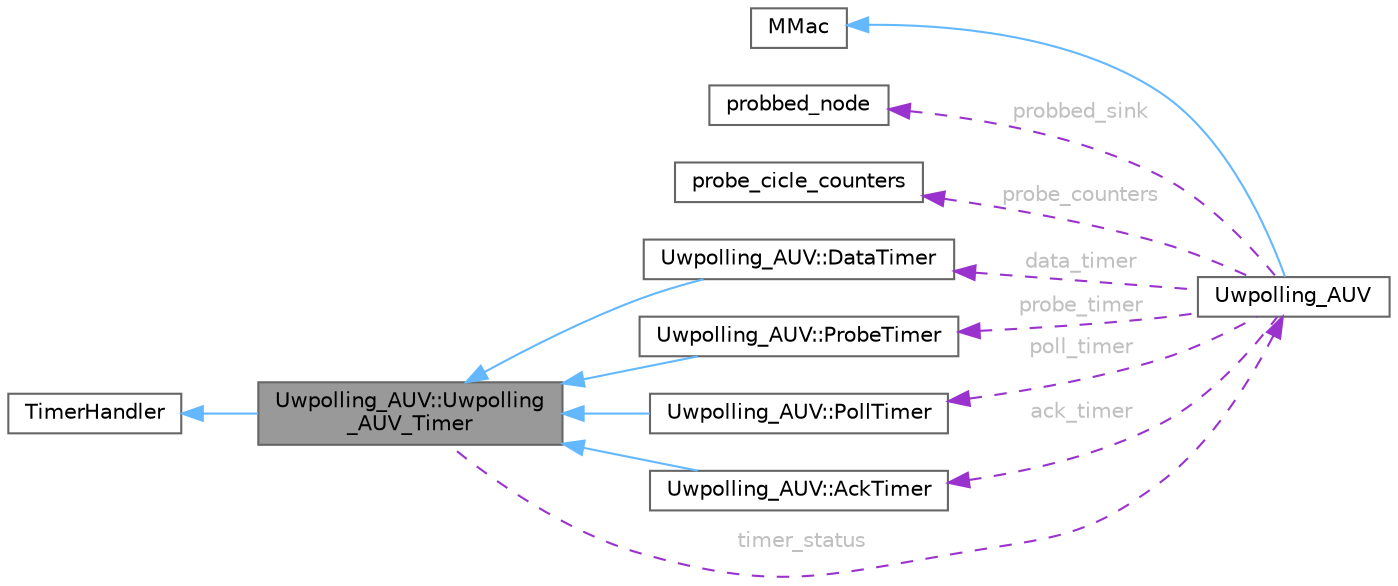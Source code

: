 digraph "Uwpolling_AUV::Uwpolling_AUV_Timer"
{
 // LATEX_PDF_SIZE
  bgcolor="transparent";
  edge [fontname=Helvetica,fontsize=10,labelfontname=Helvetica,labelfontsize=10];
  node [fontname=Helvetica,fontsize=10,shape=box,height=0.2,width=0.4];
  rankdir="LR";
  Node1 [id="Node000001",label="Uwpolling_AUV::Uwpolling\l_AUV_Timer",height=0.2,width=0.4,color="gray40", fillcolor="grey60", style="filled", fontcolor="black",tooltip="Class that describes the timer in the AUV."];
  Node2 -> Node1 [id="edge1_Node000001_Node000002",dir="back",color="steelblue1",style="solid",tooltip=" "];
  Node2 [id="Node000002",label="TimerHandler",height=0.2,width=0.4,color="gray40", fillcolor="white", style="filled",tooltip=" "];
  Node3 -> Node1 [id="edge2_Node000001_Node000003",dir="back",color="darkorchid3",style="dashed",tooltip=" ",label=" timer_status",fontcolor="grey" ];
  Node3 [id="Node000003",label="Uwpolling_AUV",height=0.2,width=0.4,color="gray40", fillcolor="white", style="filled",URL="$classUwpolling__AUV.html",tooltip="Class used to represent the UWPOLLING MAC layer of the AUV."];
  Node4 -> Node3 [id="edge3_Node000003_Node000004",dir="back",color="steelblue1",style="solid",tooltip=" "];
  Node4 [id="Node000004",label="MMac",height=0.2,width=0.4,color="gray40", fillcolor="white", style="filled",tooltip=" "];
  Node5 -> Node3 [id="edge4_Node000003_Node000005",dir="back",color="darkorchid3",style="dashed",tooltip=" ",label=" data_timer",fontcolor="grey" ];
  Node5 [id="Node000005",label="Uwpolling_AUV::DataTimer",height=0.2,width=0.4,color="gray40", fillcolor="white", style="filled",URL="$classUwpolling__AUV_1_1DataTimer.html",tooltip="Class (inherited from Uwpolling_AUV_Timer) used to handle the timer of data packets When the AUV give..."];
  Node1 -> Node5 [id="edge5_Node000005_Node000001",dir="back",color="steelblue1",style="solid",tooltip=" "];
  Node6 -> Node3 [id="edge6_Node000003_Node000006",dir="back",color="darkorchid3",style="dashed",tooltip=" ",label=" probe_timer",fontcolor="grey" ];
  Node6 [id="Node000006",label="Uwpolling_AUV::ProbeTimer",height=0.2,width=0.4,color="gray40", fillcolor="white", style="filled",URL="$classUwpolling__AUV_1_1ProbeTimer.html",tooltip="Class (inherited from Uwpolling_AUV_Timer) used to handle the Probe Timer."];
  Node1 -> Node6 [id="edge7_Node000006_Node000001",dir="back",color="steelblue1",style="solid",tooltip=" "];
  Node7 -> Node3 [id="edge8_Node000003_Node000007",dir="back",color="darkorchid3",style="dashed",tooltip=" ",label=" poll_timer",fontcolor="grey" ];
  Node7 [id="Node000007",label="Uwpolling_AUV::PollTimer",height=0.2,width=0.4,color="gray40", fillcolor="white", style="filled",URL="$classUwpolling__AUV_1_1PollTimer.html",tooltip=" "];
  Node1 -> Node7 [id="edge9_Node000007_Node000001",dir="back",color="steelblue1",style="solid",tooltip=" "];
  Node8 -> Node3 [id="edge10_Node000003_Node000008",dir="back",color="darkorchid3",style="dashed",tooltip=" ",label=" ack_timer",fontcolor="grey" ];
  Node8 [id="Node000008",label="Uwpolling_AUV::AckTimer",height=0.2,width=0.4,color="gray40", fillcolor="white", style="filled",URL="$classUwpolling__AUV_1_1AckTimer.html",tooltip=" "];
  Node1 -> Node8 [id="edge11_Node000008_Node000001",dir="back",color="steelblue1",style="solid",tooltip=" "];
  Node9 -> Node3 [id="edge12_Node000003_Node000009",dir="back",color="darkorchid3",style="dashed",tooltip=" ",label=" probbed_sink",fontcolor="grey" ];
  Node9 [id="Node000009",label="probbed_node",height=0.2,width=0.4,color="gray40", fillcolor="white", style="filled",URL="$structprobbed__node.html",tooltip="Internal structure where the AUV store the informations about the node to POLL."];
  Node10 -> Node3 [id="edge13_Node000003_Node000010",dir="back",color="darkorchid3",style="dashed",tooltip=" ",label=" probe_counters",fontcolor="grey" ];
  Node10 [id="Node000010",label="probe_cicle_counters",height=0.2,width=0.4,color="gray40", fillcolor="white", style="filled",URL="$structprobe__cicle__counters.html",tooltip="Struct used for handling the number of probes detected and received to estimate the number of neighbo..."];
}
